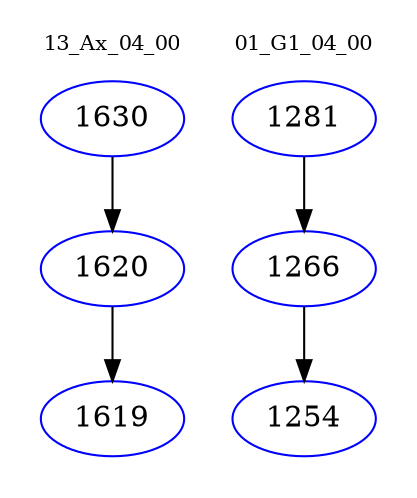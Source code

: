 digraph{
subgraph cluster_0 {
color = white
label = "13_Ax_04_00";
fontsize=10;
T0_1630 [label="1630", color="blue"]
T0_1630 -> T0_1620 [color="black"]
T0_1620 [label="1620", color="blue"]
T0_1620 -> T0_1619 [color="black"]
T0_1619 [label="1619", color="blue"]
}
subgraph cluster_1 {
color = white
label = "01_G1_04_00";
fontsize=10;
T1_1281 [label="1281", color="blue"]
T1_1281 -> T1_1266 [color="black"]
T1_1266 [label="1266", color="blue"]
T1_1266 -> T1_1254 [color="black"]
T1_1254 [label="1254", color="blue"]
}
}
